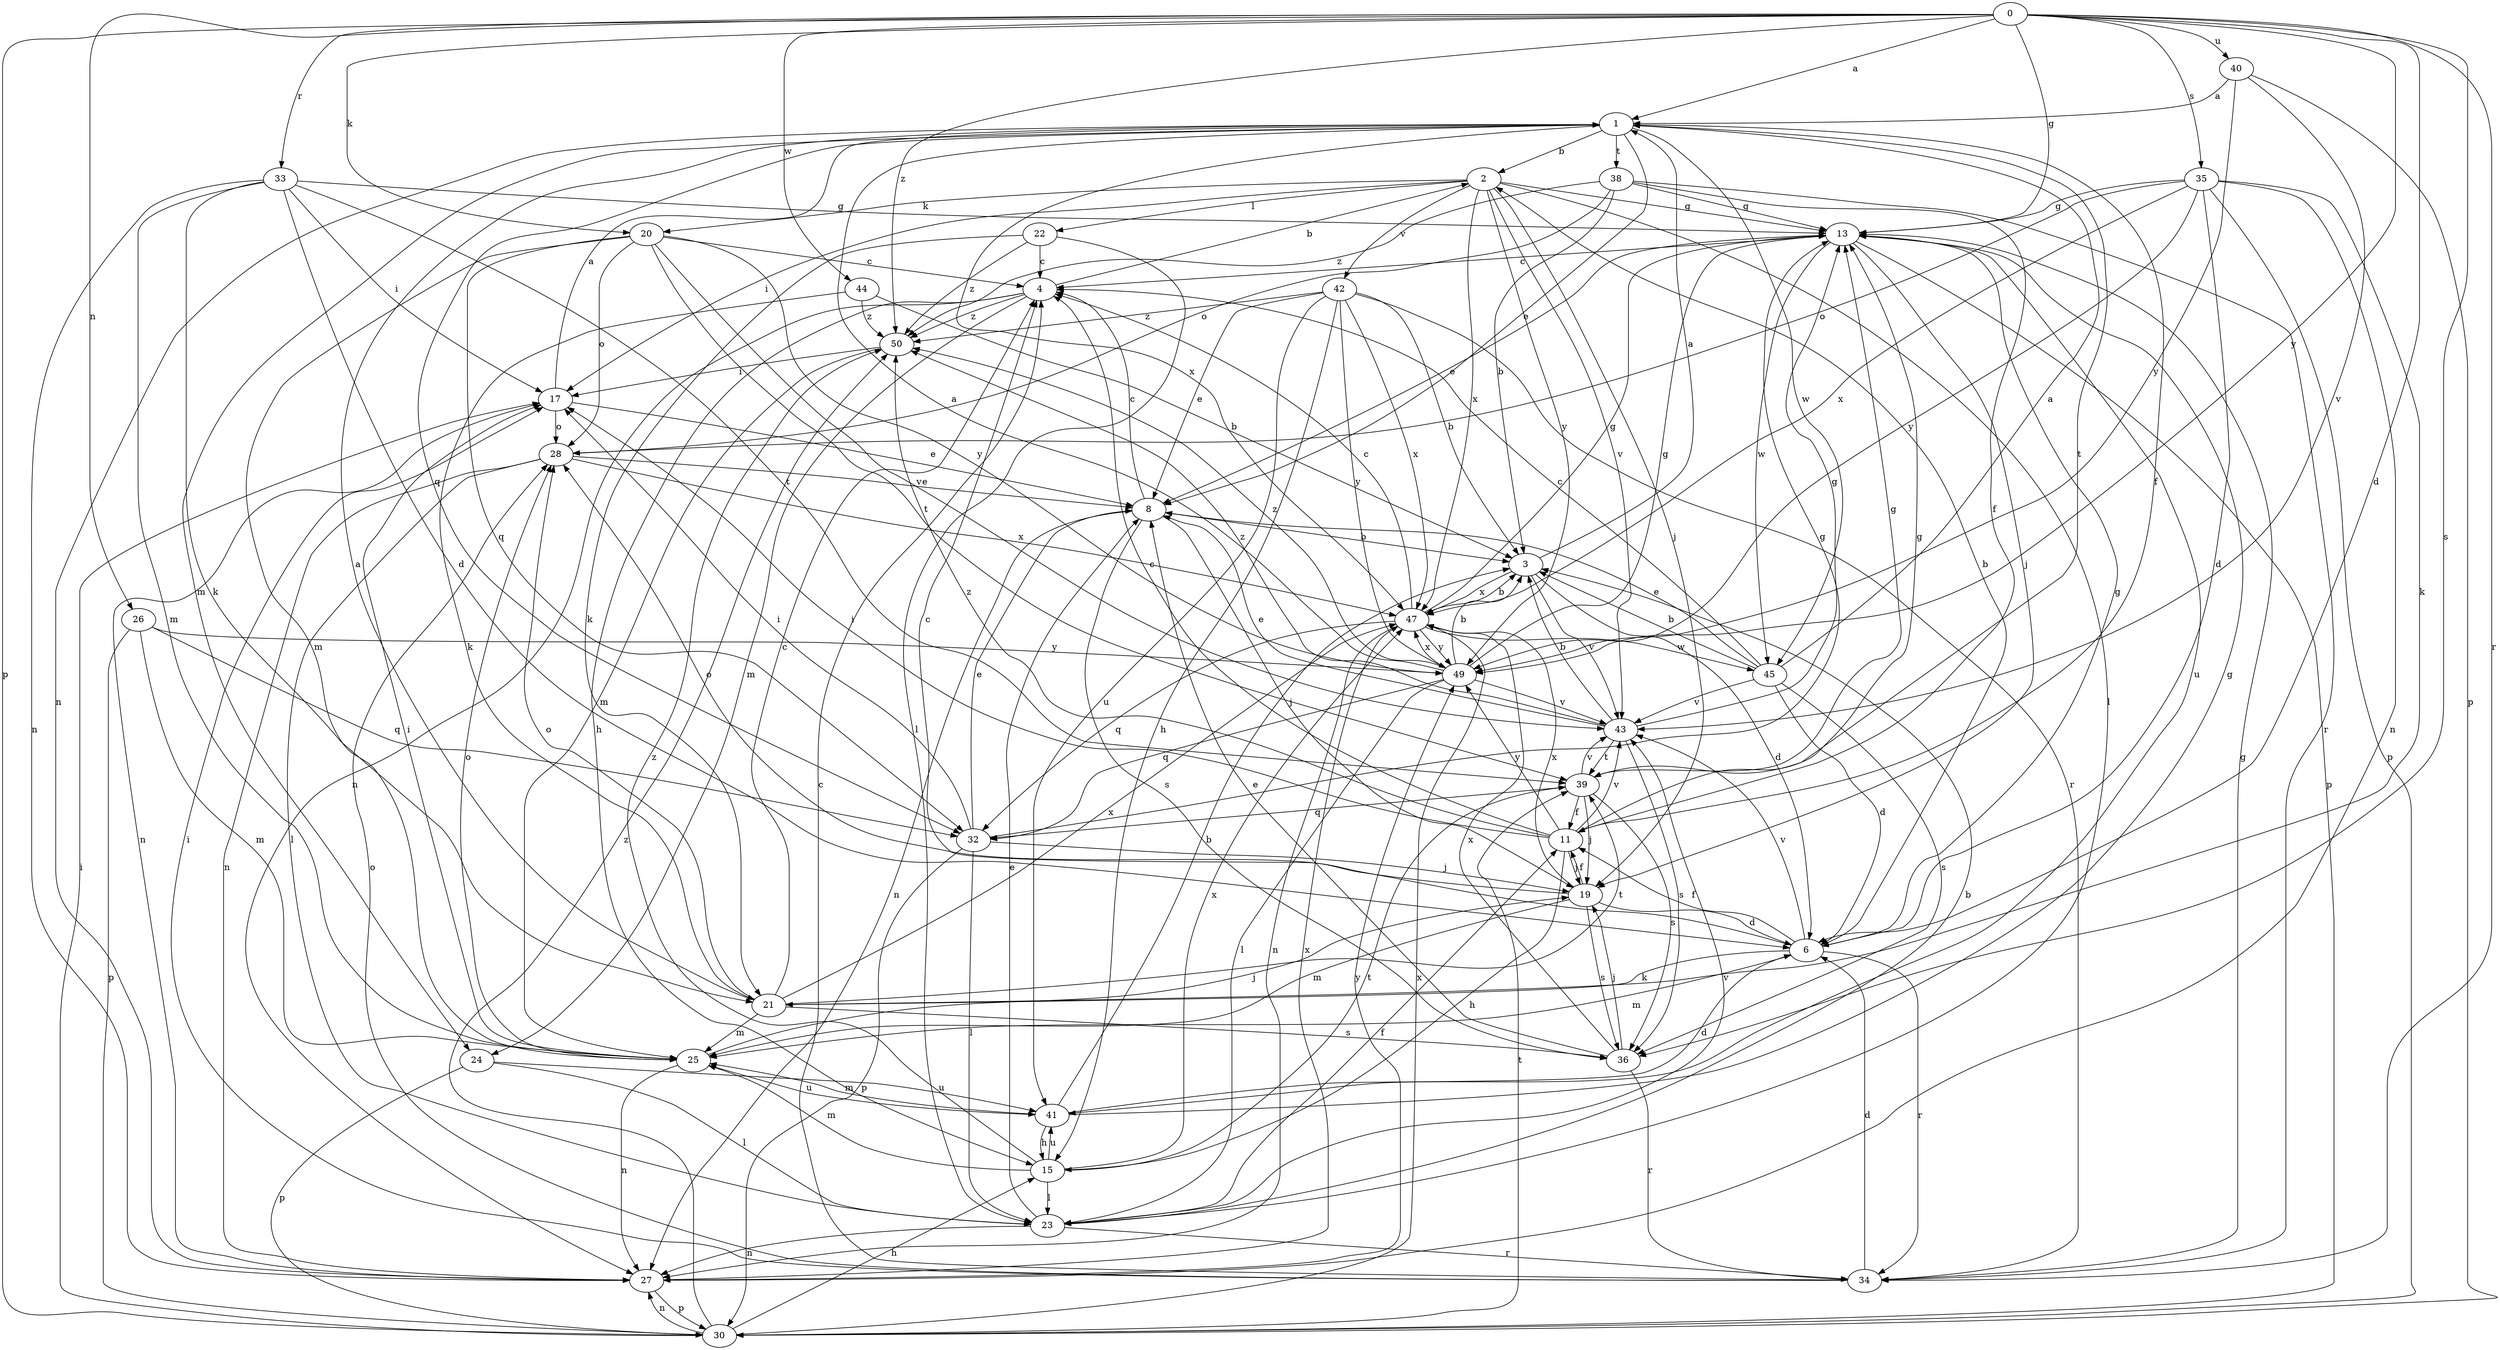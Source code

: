 strict digraph  {
0;
1;
2;
3;
4;
6;
8;
11;
13;
15;
17;
19;
20;
21;
22;
23;
24;
25;
26;
27;
28;
30;
32;
33;
34;
35;
36;
38;
39;
40;
41;
42;
43;
44;
45;
47;
49;
50;
0 -> 1  [label=a];
0 -> 6  [label=d];
0 -> 13  [label=g];
0 -> 20  [label=k];
0 -> 26  [label=n];
0 -> 30  [label=p];
0 -> 33  [label=r];
0 -> 34  [label=r];
0 -> 35  [label=s];
0 -> 36  [label=s];
0 -> 40  [label=u];
0 -> 44  [label=w];
0 -> 49  [label=y];
0 -> 50  [label=z];
1 -> 2  [label=b];
1 -> 8  [label=e];
1 -> 11  [label=f];
1 -> 24  [label=m];
1 -> 27  [label=n];
1 -> 32  [label=q];
1 -> 38  [label=t];
1 -> 39  [label=t];
1 -> 45  [label=w];
1 -> 47  [label=x];
2 -> 13  [label=g];
2 -> 17  [label=i];
2 -> 19  [label=j];
2 -> 20  [label=k];
2 -> 22  [label=l];
2 -> 23  [label=l];
2 -> 42  [label=v];
2 -> 43  [label=v];
2 -> 47  [label=x];
2 -> 49  [label=y];
3 -> 1  [label=a];
3 -> 6  [label=d];
3 -> 43  [label=v];
3 -> 47  [label=x];
4 -> 2  [label=b];
4 -> 15  [label=h];
4 -> 24  [label=m];
4 -> 27  [label=n];
4 -> 50  [label=z];
6 -> 2  [label=b];
6 -> 4  [label=c];
6 -> 11  [label=f];
6 -> 13  [label=g];
6 -> 21  [label=k];
6 -> 25  [label=m];
6 -> 34  [label=r];
6 -> 43  [label=v];
8 -> 3  [label=b];
8 -> 4  [label=c];
8 -> 19  [label=j];
8 -> 27  [label=n];
8 -> 36  [label=s];
11 -> 4  [label=c];
11 -> 13  [label=g];
11 -> 15  [label=h];
11 -> 17  [label=i];
11 -> 19  [label=j];
11 -> 43  [label=v];
11 -> 49  [label=y];
11 -> 50  [label=z];
13 -> 4  [label=c];
13 -> 8  [label=e];
13 -> 19  [label=j];
13 -> 30  [label=p];
13 -> 41  [label=u];
13 -> 45  [label=w];
15 -> 23  [label=l];
15 -> 25  [label=m];
15 -> 39  [label=t];
15 -> 41  [label=u];
15 -> 47  [label=x];
15 -> 50  [label=z];
17 -> 1  [label=a];
17 -> 8  [label=e];
17 -> 27  [label=n];
17 -> 28  [label=o];
19 -> 6  [label=d];
19 -> 11  [label=f];
19 -> 25  [label=m];
19 -> 28  [label=o];
19 -> 36  [label=s];
19 -> 47  [label=x];
20 -> 4  [label=c];
20 -> 25  [label=m];
20 -> 28  [label=o];
20 -> 32  [label=q];
20 -> 39  [label=t];
20 -> 43  [label=v];
20 -> 49  [label=y];
21 -> 1  [label=a];
21 -> 4  [label=c];
21 -> 25  [label=m];
21 -> 28  [label=o];
21 -> 36  [label=s];
21 -> 39  [label=t];
21 -> 47  [label=x];
22 -> 4  [label=c];
22 -> 21  [label=k];
22 -> 23  [label=l];
22 -> 50  [label=z];
23 -> 3  [label=b];
23 -> 8  [label=e];
23 -> 11  [label=f];
23 -> 27  [label=n];
23 -> 34  [label=r];
23 -> 43  [label=v];
24 -> 23  [label=l];
24 -> 30  [label=p];
24 -> 41  [label=u];
25 -> 17  [label=i];
25 -> 19  [label=j];
25 -> 27  [label=n];
25 -> 28  [label=o];
25 -> 41  [label=u];
26 -> 25  [label=m];
26 -> 30  [label=p];
26 -> 32  [label=q];
26 -> 49  [label=y];
27 -> 30  [label=p];
27 -> 47  [label=x];
27 -> 49  [label=y];
28 -> 8  [label=e];
28 -> 23  [label=l];
28 -> 27  [label=n];
28 -> 47  [label=x];
30 -> 15  [label=h];
30 -> 17  [label=i];
30 -> 27  [label=n];
30 -> 39  [label=t];
30 -> 47  [label=x];
30 -> 50  [label=z];
32 -> 8  [label=e];
32 -> 13  [label=g];
32 -> 17  [label=i];
32 -> 19  [label=j];
32 -> 23  [label=l];
32 -> 30  [label=p];
33 -> 6  [label=d];
33 -> 13  [label=g];
33 -> 17  [label=i];
33 -> 21  [label=k];
33 -> 25  [label=m];
33 -> 27  [label=n];
33 -> 39  [label=t];
34 -> 4  [label=c];
34 -> 6  [label=d];
34 -> 13  [label=g];
34 -> 17  [label=i];
34 -> 28  [label=o];
35 -> 6  [label=d];
35 -> 13  [label=g];
35 -> 21  [label=k];
35 -> 27  [label=n];
35 -> 28  [label=o];
35 -> 30  [label=p];
35 -> 47  [label=x];
35 -> 49  [label=y];
36 -> 8  [label=e];
36 -> 19  [label=j];
36 -> 34  [label=r];
36 -> 47  [label=x];
38 -> 3  [label=b];
38 -> 11  [label=f];
38 -> 13  [label=g];
38 -> 28  [label=o];
38 -> 34  [label=r];
38 -> 50  [label=z];
39 -> 11  [label=f];
39 -> 13  [label=g];
39 -> 19  [label=j];
39 -> 32  [label=q];
39 -> 36  [label=s];
39 -> 43  [label=v];
40 -> 1  [label=a];
40 -> 30  [label=p];
40 -> 43  [label=v];
40 -> 49  [label=y];
41 -> 3  [label=b];
41 -> 6  [label=d];
41 -> 13  [label=g];
41 -> 15  [label=h];
41 -> 25  [label=m];
42 -> 3  [label=b];
42 -> 8  [label=e];
42 -> 15  [label=h];
42 -> 34  [label=r];
42 -> 41  [label=u];
42 -> 47  [label=x];
42 -> 49  [label=y];
42 -> 50  [label=z];
43 -> 3  [label=b];
43 -> 8  [label=e];
43 -> 13  [label=g];
43 -> 36  [label=s];
43 -> 39  [label=t];
43 -> 50  [label=z];
44 -> 3  [label=b];
44 -> 21  [label=k];
44 -> 50  [label=z];
45 -> 1  [label=a];
45 -> 3  [label=b];
45 -> 4  [label=c];
45 -> 6  [label=d];
45 -> 8  [label=e];
45 -> 36  [label=s];
45 -> 43  [label=v];
47 -> 3  [label=b];
47 -> 4  [label=c];
47 -> 13  [label=g];
47 -> 27  [label=n];
47 -> 32  [label=q];
47 -> 45  [label=w];
47 -> 49  [label=y];
49 -> 1  [label=a];
49 -> 3  [label=b];
49 -> 13  [label=g];
49 -> 23  [label=l];
49 -> 32  [label=q];
49 -> 43  [label=v];
49 -> 47  [label=x];
49 -> 50  [label=z];
50 -> 17  [label=i];
50 -> 25  [label=m];
}
